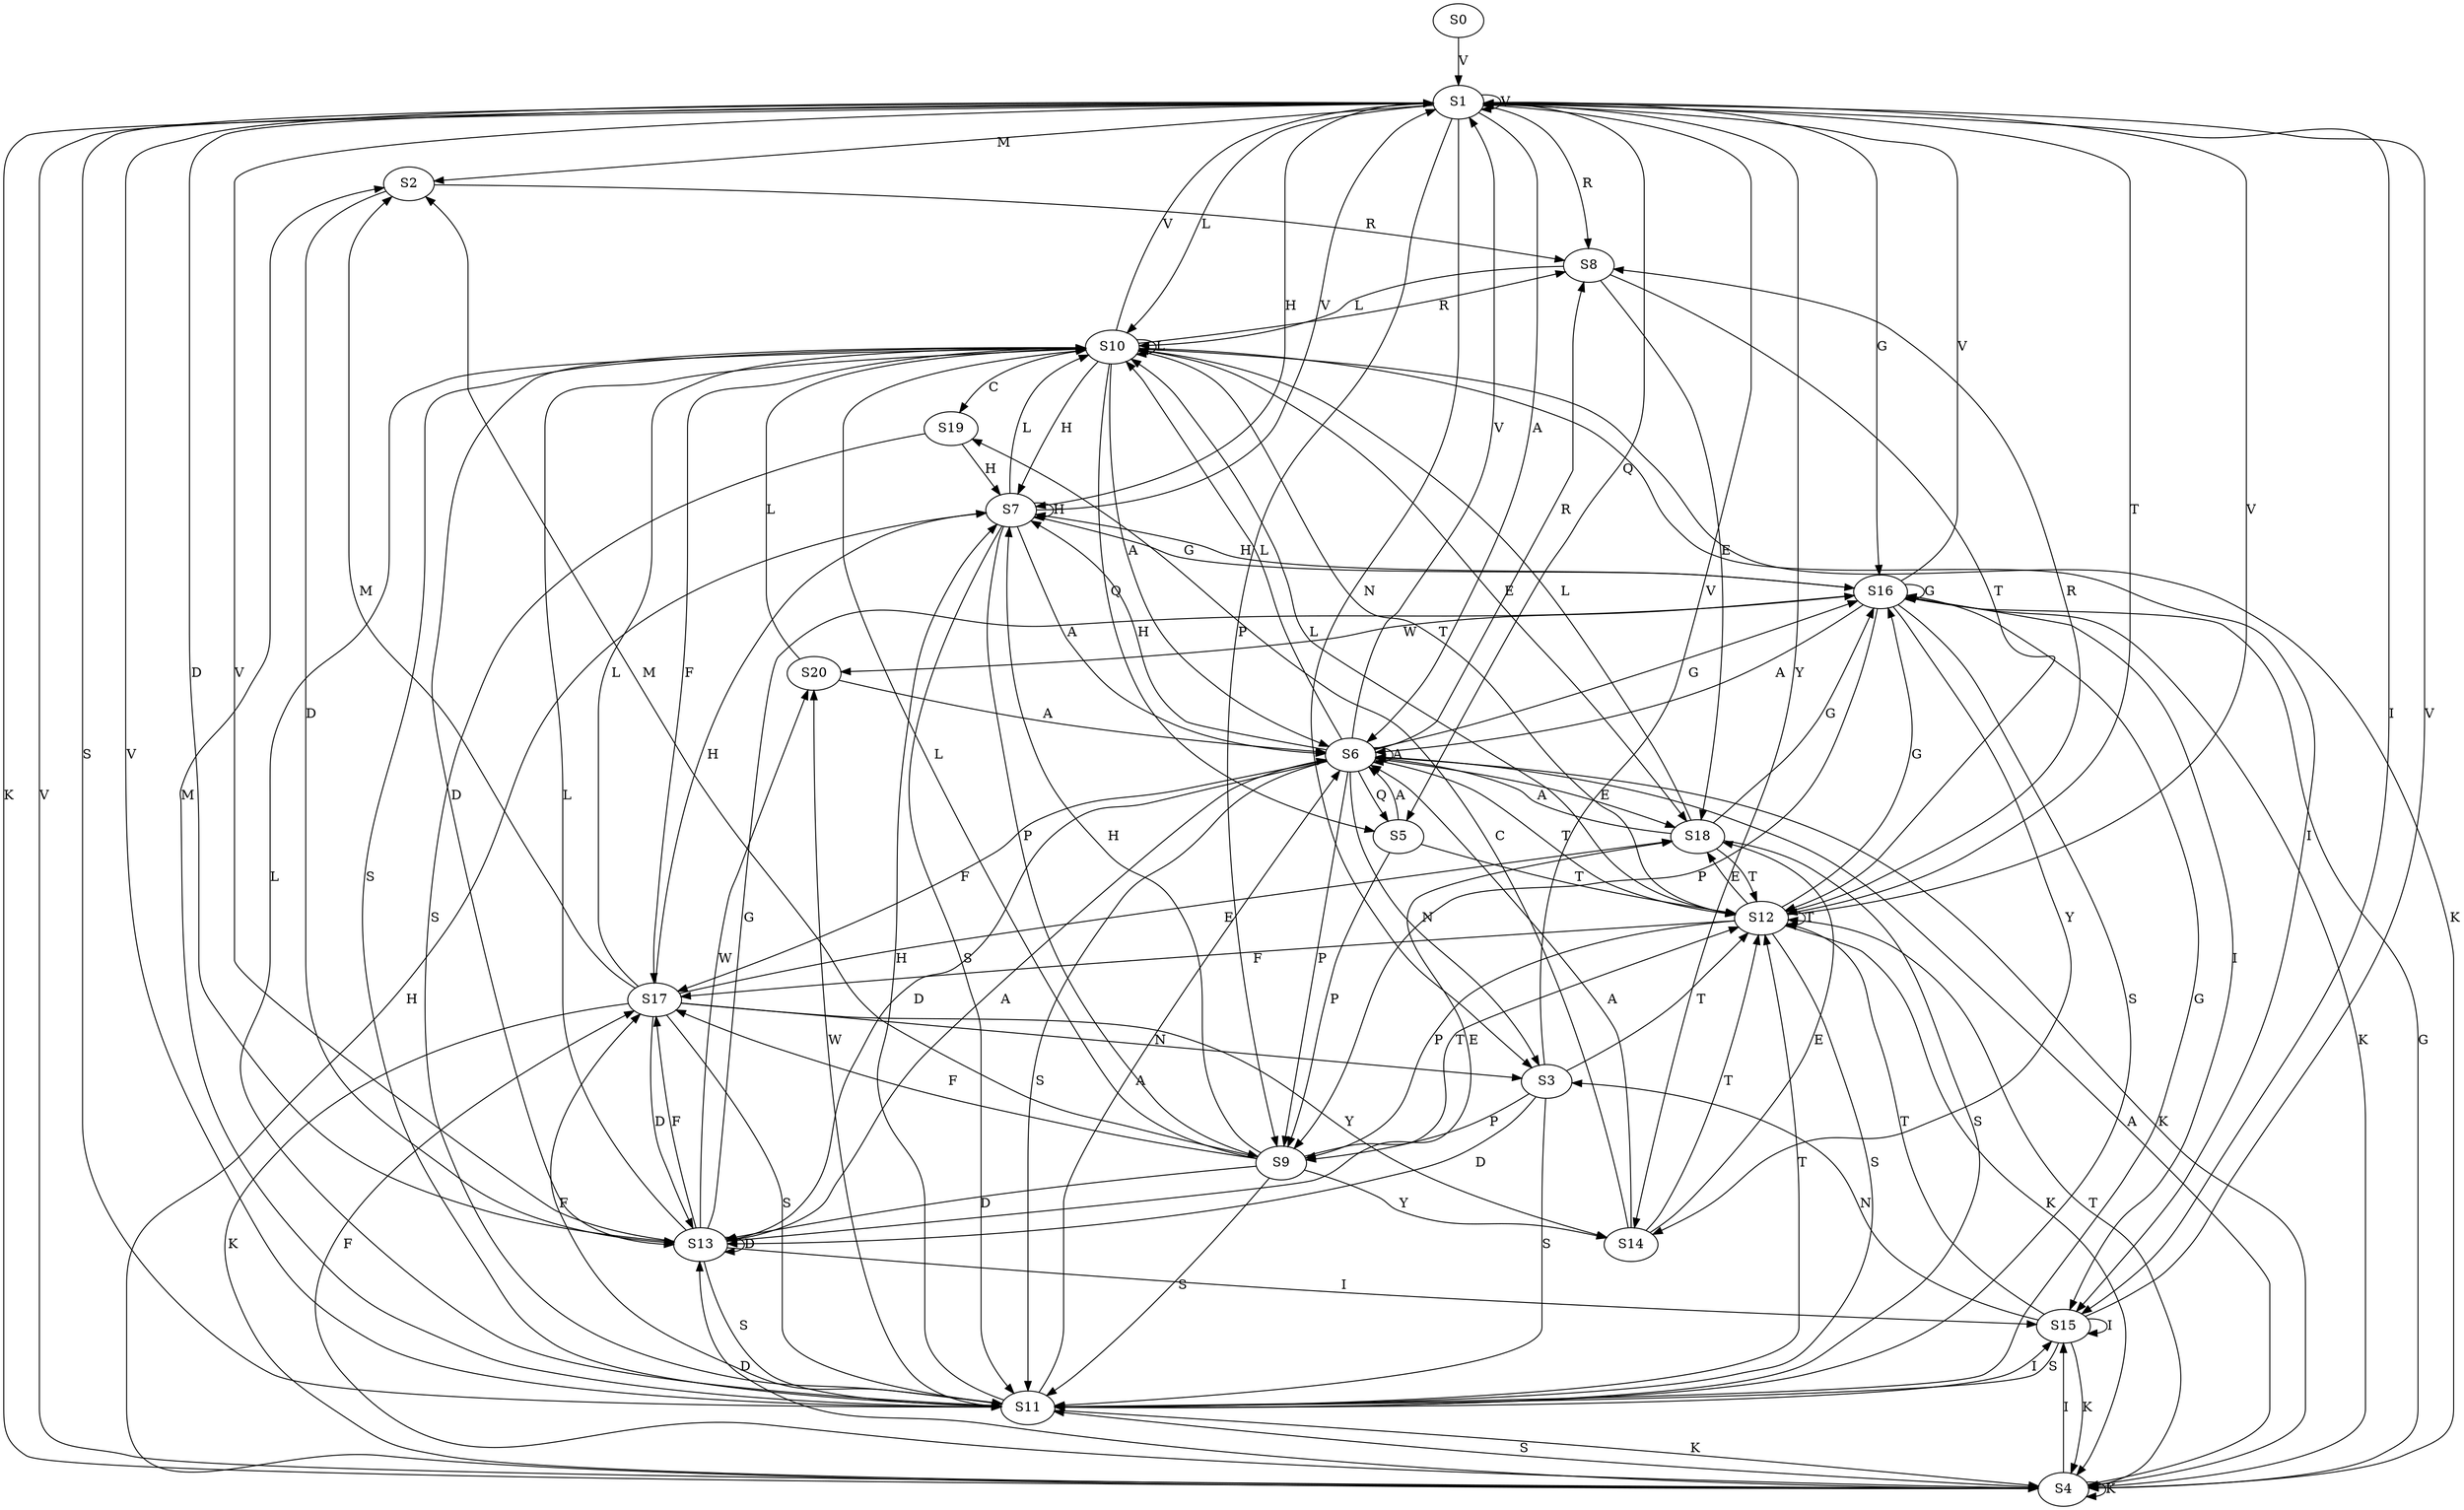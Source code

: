 strict digraph  {
	S0 -> S1 [ label = V ];
	S1 -> S2 [ label = M ];
	S1 -> S3 [ label = N ];
	S1 -> S4 [ label = K ];
	S1 -> S5 [ label = Q ];
	S1 -> S6 [ label = A ];
	S1 -> S7 [ label = H ];
	S1 -> S8 [ label = R ];
	S1 -> S9 [ label = P ];
	S1 -> S10 [ label = L ];
	S1 -> S11 [ label = S ];
	S1 -> S12 [ label = T ];
	S1 -> S13 [ label = D ];
	S1 -> S1 [ label = V ];
	S1 -> S14 [ label = Y ];
	S1 -> S15 [ label = I ];
	S1 -> S16 [ label = G ];
	S2 -> S8 [ label = R ];
	S2 -> S13 [ label = D ];
	S3 -> S12 [ label = T ];
	S3 -> S9 [ label = P ];
	S3 -> S1 [ label = V ];
	S3 -> S11 [ label = S ];
	S3 -> S13 [ label = D ];
	S4 -> S13 [ label = D ];
	S4 -> S1 [ label = V ];
	S4 -> S16 [ label = G ];
	S4 -> S12 [ label = T ];
	S4 -> S4 [ label = K ];
	S4 -> S7 [ label = H ];
	S4 -> S17 [ label = F ];
	S4 -> S15 [ label = I ];
	S4 -> S11 [ label = S ];
	S4 -> S6 [ label = A ];
	S5 -> S6 [ label = A ];
	S5 -> S12 [ label = T ];
	S5 -> S9 [ label = P ];
	S6 -> S9 [ label = P ];
	S6 -> S4 [ label = K ];
	S6 -> S6 [ label = A ];
	S6 -> S16 [ label = G ];
	S6 -> S7 [ label = H ];
	S6 -> S18 [ label = E ];
	S6 -> S11 [ label = S ];
	S6 -> S1 [ label = V ];
	S6 -> S13 [ label = D ];
	S6 -> S3 [ label = N ];
	S6 -> S10 [ label = L ];
	S6 -> S17 [ label = F ];
	S6 -> S5 [ label = Q ];
	S6 -> S8 [ label = R ];
	S6 -> S12 [ label = T ];
	S7 -> S6 [ label = A ];
	S7 -> S9 [ label = P ];
	S7 -> S11 [ label = S ];
	S7 -> S16 [ label = G ];
	S7 -> S10 [ label = L ];
	S7 -> S1 [ label = V ];
	S7 -> S7 [ label = H ];
	S8 -> S18 [ label = E ];
	S8 -> S10 [ label = L ];
	S8 -> S12 [ label = T ];
	S9 -> S11 [ label = S ];
	S9 -> S17 [ label = F ];
	S9 -> S2 [ label = M ];
	S9 -> S13 [ label = D ];
	S9 -> S10 [ label = L ];
	S9 -> S12 [ label = T ];
	S9 -> S7 [ label = H ];
	S9 -> S14 [ label = Y ];
	S10 -> S1 [ label = V ];
	S10 -> S6 [ label = A ];
	S10 -> S17 [ label = F ];
	S10 -> S13 [ label = D ];
	S10 -> S4 [ label = K ];
	S10 -> S10 [ label = L ];
	S10 -> S19 [ label = C ];
	S10 -> S12 [ label = T ];
	S10 -> S7 [ label = H ];
	S10 -> S11 [ label = S ];
	S10 -> S15 [ label = I ];
	S10 -> S8 [ label = R ];
	S10 -> S5 [ label = Q ];
	S10 -> S18 [ label = E ];
	S11 -> S10 [ label = L ];
	S11 -> S16 [ label = G ];
	S11 -> S6 [ label = A ];
	S11 -> S1 [ label = V ];
	S11 -> S4 [ label = K ];
	S11 -> S2 [ label = M ];
	S11 -> S20 [ label = W ];
	S11 -> S15 [ label = I ];
	S11 -> S17 [ label = F ];
	S11 -> S7 [ label = H ];
	S11 -> S12 [ label = T ];
	S12 -> S4 [ label = K ];
	S12 -> S9 [ label = P ];
	S12 -> S12 [ label = T ];
	S12 -> S10 [ label = L ];
	S12 -> S1 [ label = V ];
	S12 -> S17 [ label = F ];
	S12 -> S11 [ label = S ];
	S12 -> S8 [ label = R ];
	S12 -> S16 [ label = G ];
	S12 -> S18 [ label = E ];
	S13 -> S6 [ label = A ];
	S13 -> S17 [ label = F ];
	S13 -> S1 [ label = V ];
	S13 -> S13 [ label = D ];
	S13 -> S11 [ label = S ];
	S13 -> S10 [ label = L ];
	S13 -> S18 [ label = E ];
	S13 -> S16 [ label = G ];
	S13 -> S15 [ label = I ];
	S13 -> S20 [ label = W ];
	S14 -> S18 [ label = E ];
	S14 -> S12 [ label = T ];
	S14 -> S19 [ label = C ];
	S14 -> S6 [ label = A ];
	S15 -> S3 [ label = N ];
	S15 -> S4 [ label = K ];
	S15 -> S12 [ label = T ];
	S15 -> S15 [ label = I ];
	S15 -> S1 [ label = V ];
	S15 -> S11 [ label = S ];
	S16 -> S20 [ label = W ];
	S16 -> S1 [ label = V ];
	S16 -> S6 [ label = A ];
	S16 -> S14 [ label = Y ];
	S16 -> S7 [ label = H ];
	S16 -> S4 [ label = K ];
	S16 -> S11 [ label = S ];
	S16 -> S15 [ label = I ];
	S16 -> S16 [ label = G ];
	S16 -> S9 [ label = P ];
	S17 -> S2 [ label = M ];
	S17 -> S11 [ label = S ];
	S17 -> S14 [ label = Y ];
	S17 -> S7 [ label = H ];
	S17 -> S3 [ label = N ];
	S17 -> S18 [ label = E ];
	S17 -> S4 [ label = K ];
	S17 -> S13 [ label = D ];
	S17 -> S10 [ label = L ];
	S18 -> S16 [ label = G ];
	S18 -> S6 [ label = A ];
	S18 -> S10 [ label = L ];
	S18 -> S12 [ label = T ];
	S18 -> S11 [ label = S ];
	S19 -> S7 [ label = H ];
	S19 -> S11 [ label = S ];
	S20 -> S6 [ label = A ];
	S20 -> S10 [ label = L ];
}
